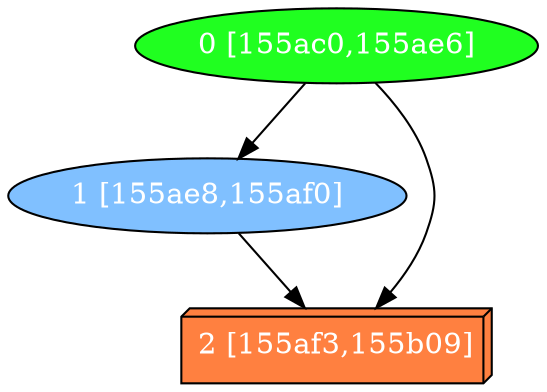 diGraph libnss3{
	libnss3_0  [style=filled fillcolor="#20FF20" fontcolor="#ffffff" shape=oval label="0 [155ac0,155ae6]"]
	libnss3_1  [style=filled fillcolor="#80C0FF" fontcolor="#ffffff" shape=oval label="1 [155ae8,155af0]"]
	libnss3_2  [style=filled fillcolor="#FF8040" fontcolor="#ffffff" shape=box3d label="2 [155af3,155b09]"]

	libnss3_0 -> libnss3_1
	libnss3_0 -> libnss3_2
	libnss3_1 -> libnss3_2
}